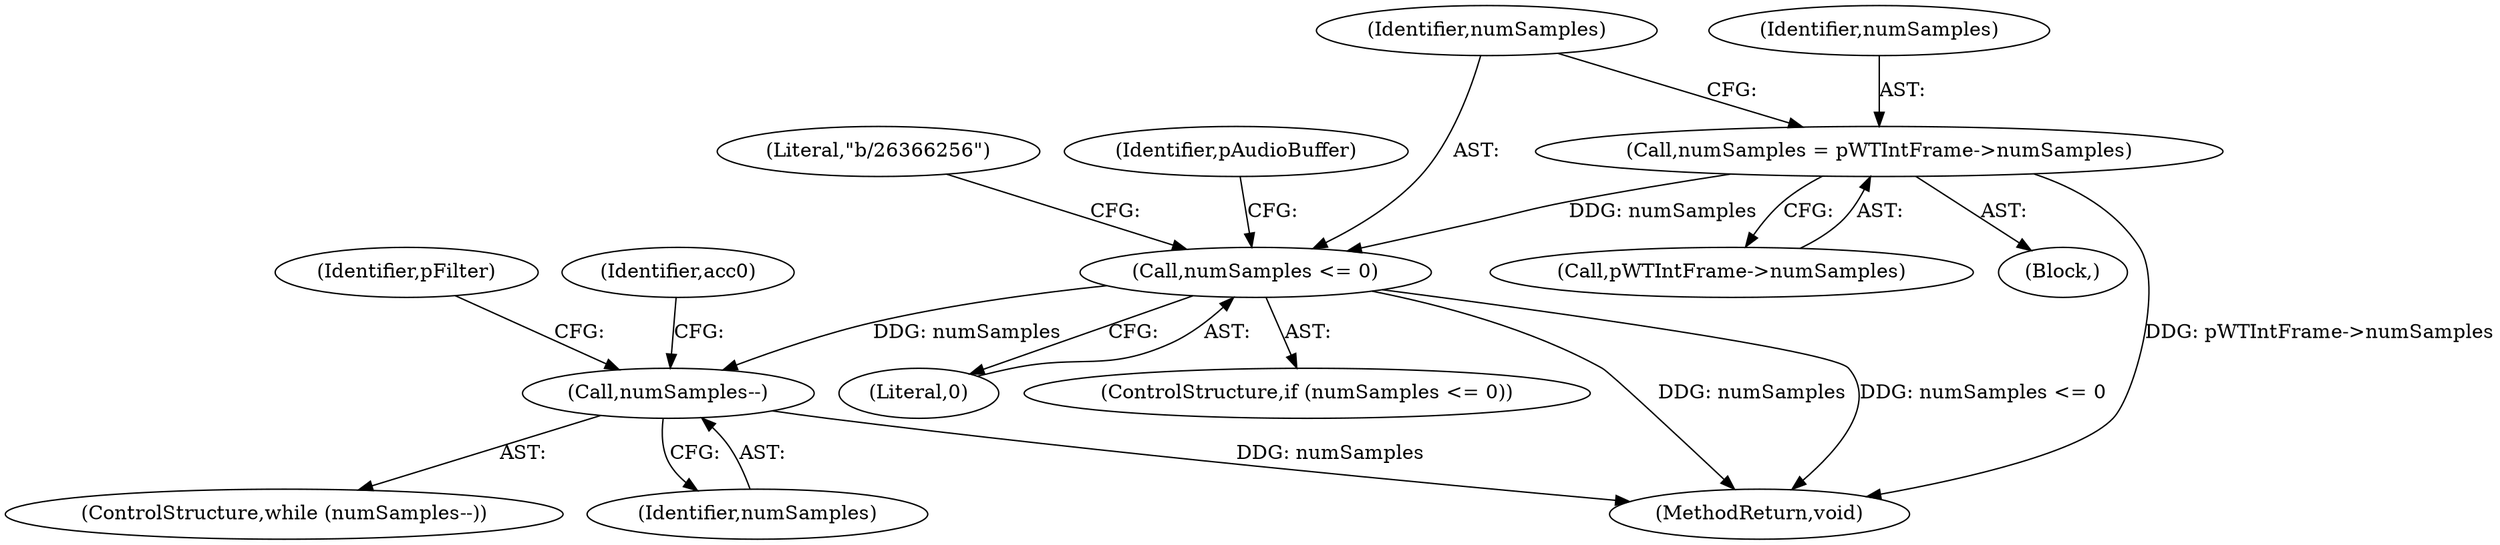 digraph "0_Android_24d7c408c52143bce7b49de82f3913fd8d1219cf_3@pointer" {
"1000119" [label="(Call,numSamples = pWTIntFrame->numSamples)"];
"1000125" [label="(Call,numSamples <= 0)"];
"1000178" [label="(Call,numSamples--)"];
"1000177" [label="(ControlStructure,while (numSamples--))"];
"1000109" [label="(Block,)"];
"1000130" [label="(Literal,\"b/26366256\")"];
"1000125" [label="(Call,numSamples <= 0)"];
"1000136" [label="(Identifier,pAudioBuffer)"];
"1000231" [label="(MethodReturn,void)"];
"1000178" [label="(Call,numSamples--)"];
"1000219" [label="(Identifier,pFilter)"];
"1000127" [label="(Literal,0)"];
"1000179" [label="(Identifier,numSamples)"];
"1000120" [label="(Identifier,numSamples)"];
"1000124" [label="(ControlStructure,if (numSamples <= 0))"];
"1000182" [label="(Identifier,acc0)"];
"1000121" [label="(Call,pWTIntFrame->numSamples)"];
"1000119" [label="(Call,numSamples = pWTIntFrame->numSamples)"];
"1000126" [label="(Identifier,numSamples)"];
"1000119" -> "1000109"  [label="AST: "];
"1000119" -> "1000121"  [label="CFG: "];
"1000120" -> "1000119"  [label="AST: "];
"1000121" -> "1000119"  [label="AST: "];
"1000126" -> "1000119"  [label="CFG: "];
"1000119" -> "1000231"  [label="DDG: pWTIntFrame->numSamples"];
"1000119" -> "1000125"  [label="DDG: numSamples"];
"1000125" -> "1000124"  [label="AST: "];
"1000125" -> "1000127"  [label="CFG: "];
"1000126" -> "1000125"  [label="AST: "];
"1000127" -> "1000125"  [label="AST: "];
"1000130" -> "1000125"  [label="CFG: "];
"1000136" -> "1000125"  [label="CFG: "];
"1000125" -> "1000231"  [label="DDG: numSamples"];
"1000125" -> "1000231"  [label="DDG: numSamples <= 0"];
"1000125" -> "1000178"  [label="DDG: numSamples"];
"1000178" -> "1000177"  [label="AST: "];
"1000178" -> "1000179"  [label="CFG: "];
"1000179" -> "1000178"  [label="AST: "];
"1000182" -> "1000178"  [label="CFG: "];
"1000219" -> "1000178"  [label="CFG: "];
"1000178" -> "1000231"  [label="DDG: numSamples"];
}
